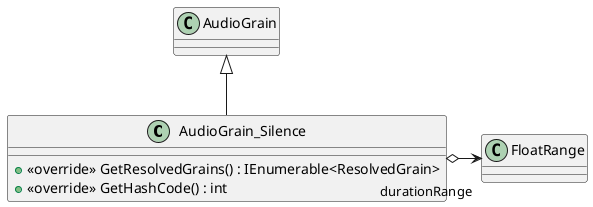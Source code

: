 @startuml
class AudioGrain_Silence {
    + <<override>> GetResolvedGrains() : IEnumerable<ResolvedGrain>
    + <<override>> GetHashCode() : int
}
AudioGrain <|-- AudioGrain_Silence
AudioGrain_Silence o-> "durationRange" FloatRange
@enduml
